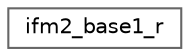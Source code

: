 digraph "Graphical Class Hierarchy"
{
 // LATEX_PDF_SIZE
  bgcolor="transparent";
  edge [fontname=Helvetica,fontsize=10,labelfontname=Helvetica,labelfontsize=10];
  node [fontname=Helvetica,fontsize=10,shape=box,height=0.2,width=0.4];
  rankdir="LR";
  Node0 [id="Node000000",label="ifm2_base1_r",height=0.2,width=0.4,color="grey40", fillcolor="white", style="filled",URL="$structifm2__base1__r.html",tooltip=" "];
}

